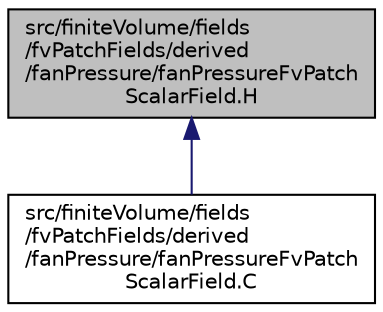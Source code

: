 digraph "src/finiteVolume/fields/fvPatchFields/derived/fanPressure/fanPressureFvPatchScalarField.H"
{
  bgcolor="transparent";
  edge [fontname="Helvetica",fontsize="10",labelfontname="Helvetica",labelfontsize="10"];
  node [fontname="Helvetica",fontsize="10",shape=record];
  Node220 [label="src/finiteVolume/fields\l/fvPatchFields/derived\l/fanPressure/fanPressureFvPatch\lScalarField.H",height=0.2,width=0.4,color="black", fillcolor="grey75", style="filled", fontcolor="black"];
  Node220 -> Node221 [dir="back",color="midnightblue",fontsize="10",style="solid",fontname="Helvetica"];
  Node221 [label="src/finiteVolume/fields\l/fvPatchFields/derived\l/fanPressure/fanPressureFvPatch\lScalarField.C",height=0.2,width=0.4,color="black",URL="$a01988.html"];
}
